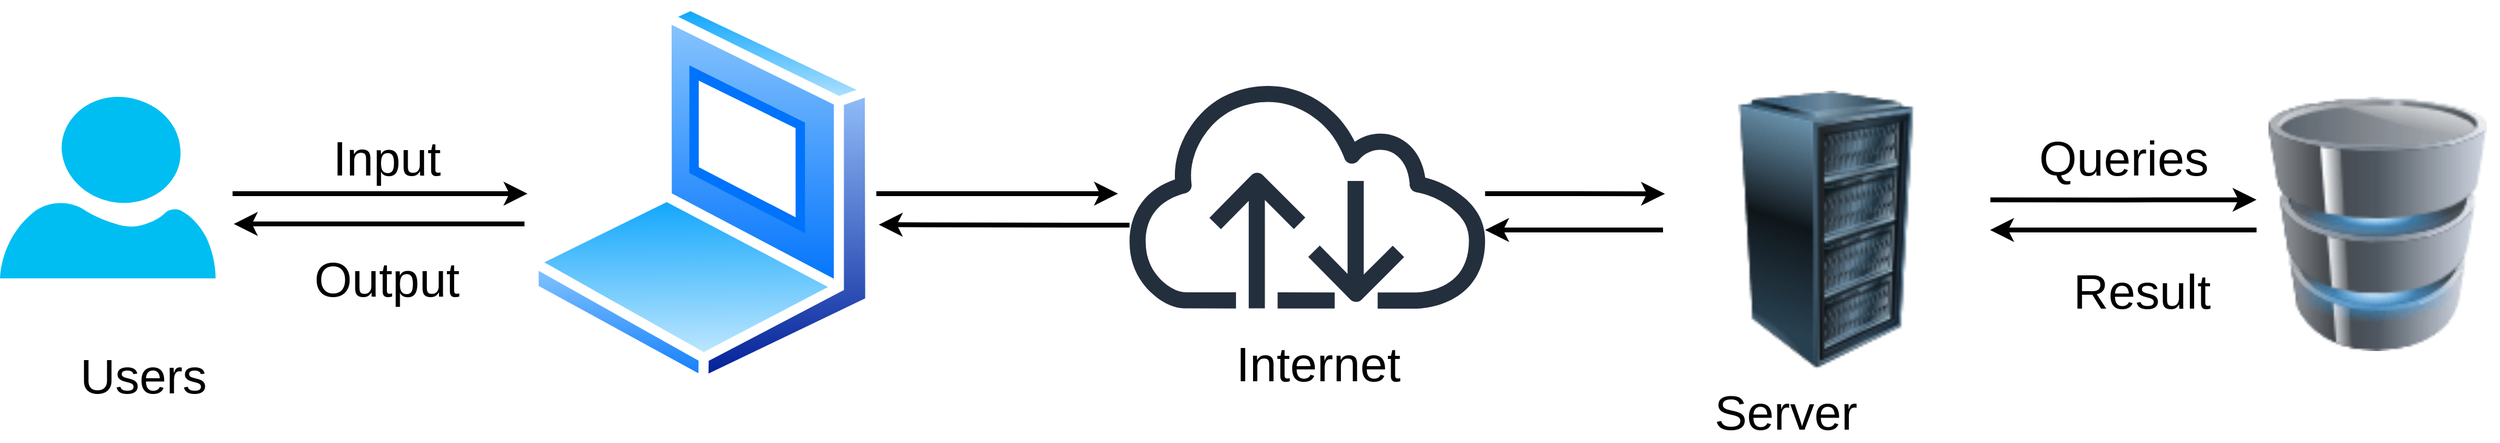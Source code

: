 <mxfile version="16.0.0" type="google"><diagram name="Page-1" id="aaaa8250-4180-3840-79b5-4cada1eebb92"><mxGraphModel dx="3472" dy="-272" grid="1" gridSize="10" guides="1" tooltips="1" connect="1" arrows="1" fold="1" page="1" pageScale="1" pageWidth="850" pageHeight="1100" background="none" math="0" shadow="0"><root><mxCell id="0"/><mxCell id="1" parent="0"/><mxCell id="Ua_Un3cJiL6vFA97eRsB-7" style="edgeStyle=orthogonalEdgeStyle;rounded=0;orthogonalLoop=1;jettySize=auto;html=1;fontSize=40;strokeWidth=4;endSize=7;" edge="1" parent="1" target="Ua_Un3cJiL6vFA97eRsB-2"><mxGeometry relative="1" as="geometry"><mxPoint x="769" y="2445" as="sourcePoint"/><mxPoint x="1018.988" y="2469.96" as="targetPoint"/><Array as="points"><mxPoint x="769" y="2445"/></Array></mxGeometry></mxCell><mxCell id="Ua_Un3cJiL6vFA97eRsB-1" value="" style="verticalLabelPosition=bottom;html=1;verticalAlign=top;align=center;strokeColor=none;fillColor=#00BEF2;shape=mxgraph.azure.user;" vertex="1" parent="1"><mxGeometry x="577" y="2365" width="178" height="150" as="geometry"/></mxCell><mxCell id="Ua_Un3cJiL6vFA97eRsB-9" style="edgeStyle=orthogonalEdgeStyle;rounded=0;orthogonalLoop=1;jettySize=auto;html=1;fontSize=40;strokeWidth=4;endSize=7;" edge="1" parent="1"><mxGeometry relative="1" as="geometry"><mxPoint x="1010" y="2470" as="sourcePoint"/><mxPoint x="770" y="2470" as="targetPoint"/><Array as="points"><mxPoint x="1010" y="2470"/><mxPoint x="770" y="2470"/></Array></mxGeometry></mxCell><mxCell id="Ua_Un3cJiL6vFA97eRsB-11" style="edgeStyle=orthogonalEdgeStyle;rounded=0;orthogonalLoop=1;jettySize=auto;html=1;fontSize=40;endSize=7;strokeWidth=4;" edge="1" parent="1" source="Ua_Un3cJiL6vFA97eRsB-2"><mxGeometry relative="1" as="geometry"><mxPoint x="1500" y="2445" as="targetPoint"/></mxGeometry></mxCell><mxCell id="Ua_Un3cJiL6vFA97eRsB-2" value="" style="aspect=fixed;perimeter=ellipsePerimeter;html=1;align=center;shadow=0;dashed=0;spacingTop=3;image;image=img/lib/active_directory/laptop_client.svg;" vertex="1" parent="1"><mxGeometry x="1012.5" y="2285" width="288" height="320" as="geometry"/></mxCell><mxCell id="Ua_Un3cJiL6vFA97eRsB-27" style="edgeStyle=orthogonalEdgeStyle;rounded=0;orthogonalLoop=1;jettySize=auto;html=1;entryX=1;entryY=0.5;entryDx=0;entryDy=0;fontSize=40;endSize=7;strokeWidth=4;" edge="1" parent="1" source="Ua_Un3cJiL6vFA97eRsB-4" target="Ua_Un3cJiL6vFA97eRsB-5"><mxGeometry relative="1" as="geometry"><Array as="points"><mxPoint x="2380" y="2475"/><mxPoint x="2380" y="2475"/></Array></mxGeometry></mxCell><mxCell id="Ua_Un3cJiL6vFA97eRsB-4" value="" style="image;html=1;image=img/lib/clip_art/computers/Database_128x128.png" vertex="1" parent="1"><mxGeometry x="2440" y="2365" width="200" height="210" as="geometry"/></mxCell><mxCell id="Ua_Un3cJiL6vFA97eRsB-26" style="edgeStyle=orthogonalEdgeStyle;rounded=0;orthogonalLoop=1;jettySize=auto;html=1;exitX=1.001;exitY=0.392;exitDx=0;exitDy=0;entryX=0;entryY=0.405;entryDx=0;entryDy=0;entryPerimeter=0;fontSize=40;endSize=7;strokeWidth=4;exitPerimeter=0;" edge="1" parent="1" source="Ua_Un3cJiL6vFA97eRsB-5" target="Ua_Un3cJiL6vFA97eRsB-4"><mxGeometry relative="1" as="geometry"><Array as="points"/></mxGeometry></mxCell><mxCell id="Ua_Un3cJiL6vFA97eRsB-28" style="edgeStyle=orthogonalEdgeStyle;rounded=0;orthogonalLoop=1;jettySize=auto;html=1;fontSize=40;endSize=7;strokeWidth=4;" edge="1" parent="1" source="Ua_Un3cJiL6vFA97eRsB-5" target="Ua_Un3cJiL6vFA97eRsB-13"><mxGeometry relative="1" as="geometry"><Array as="points"><mxPoint x="1840" y="2475"/><mxPoint x="1840" y="2475"/></Array></mxGeometry></mxCell><mxCell id="Ua_Un3cJiL6vFA97eRsB-5" value="" style="image;html=1;image=img/lib/clip_art/computers/Server_Rack_128x128.png" vertex="1" parent="1"><mxGeometry x="1950" y="2360" width="270" height="230" as="geometry"/></mxCell><mxCell id="Ua_Un3cJiL6vFA97eRsB-6" value="&lt;font style=&quot;font-size: 40px&quot;&gt;Users&lt;/font&gt;" style="text;html=1;align=center;verticalAlign=middle;resizable=0;points=[];autosize=1;strokeColor=none;fillColor=none;" vertex="1" parent="1"><mxGeometry x="635" y="2580" width="120" height="30" as="geometry"/></mxCell><mxCell id="Ua_Un3cJiL6vFA97eRsB-8" value="Input" style="text;html=1;align=center;verticalAlign=middle;resizable=0;points=[];autosize=1;strokeColor=none;fillColor=none;fontSize=40;" vertex="1" parent="1"><mxGeometry x="845.5" y="2390" width="100" height="50" as="geometry"/></mxCell><mxCell id="Ua_Un3cJiL6vFA97eRsB-10" value="Output" style="text;html=1;align=center;verticalAlign=middle;resizable=0;points=[];autosize=1;strokeColor=none;fillColor=none;fontSize=40;" vertex="1" parent="1"><mxGeometry x="825.5" y="2490" width="140" height="50" as="geometry"/></mxCell><mxCell id="Ua_Un3cJiL6vFA97eRsB-12" value="Internet" style="text;html=1;align=center;verticalAlign=middle;resizable=0;points=[];autosize=1;strokeColor=none;fillColor=none;fontSize=40;" vertex="1" parent="1"><mxGeometry x="1590" y="2560" width="150" height="50" as="geometry"/></mxCell><mxCell id="Ua_Un3cJiL6vFA97eRsB-16" style="edgeStyle=orthogonalEdgeStyle;rounded=0;orthogonalLoop=1;jettySize=auto;html=1;entryX=0.006;entryY=0.37;entryDx=0;entryDy=0;entryPerimeter=0;fontSize=40;strokeWidth=4;endSize=7;" edge="1" parent="1" source="Ua_Un3cJiL6vFA97eRsB-13" target="Ua_Un3cJiL6vFA97eRsB-5"><mxGeometry relative="1" as="geometry"/></mxCell><mxCell id="Ua_Un3cJiL6vFA97eRsB-30" style="edgeStyle=orthogonalEdgeStyle;rounded=0;orthogonalLoop=1;jettySize=auto;html=1;entryX=1.007;entryY=0.58;entryDx=0;entryDy=0;entryPerimeter=0;fontSize=40;endSize=7;strokeWidth=4;" edge="1" parent="1" source="Ua_Un3cJiL6vFA97eRsB-13" target="Ua_Un3cJiL6vFA97eRsB-2"><mxGeometry relative="1" as="geometry"><Array as="points"><mxPoint x="1460" y="2471"/><mxPoint x="1460" y="2471"/></Array></mxGeometry></mxCell><mxCell id="Ua_Un3cJiL6vFA97eRsB-13" value="" style="sketch=0;outlineConnect=0;fontColor=#232F3E;gradientColor=none;fillColor=#232F3D;strokeColor=none;dashed=0;verticalLabelPosition=bottom;verticalAlign=top;align=center;html=1;fontSize=12;fontStyle=0;aspect=fixed;pointerEvents=1;shape=mxgraph.aws4.internet;" vertex="1" parent="1"><mxGeometry x="1501.95" y="2350" width="308.75" height="190" as="geometry"/></mxCell><mxCell id="Ua_Un3cJiL6vFA97eRsB-20" value="Queries" style="text;html=1;align=center;verticalAlign=middle;resizable=0;points=[];autosize=1;strokeColor=none;fillColor=none;fontSize=40;" vertex="1" parent="1"><mxGeometry x="2250" y="2390" width="160" height="50" as="geometry"/></mxCell><mxCell id="Ua_Un3cJiL6vFA97eRsB-22" value="Result" style="text;html=1;align=center;verticalAlign=middle;resizable=0;points=[];autosize=1;strokeColor=none;fillColor=none;fontSize=40;" vertex="1" parent="1"><mxGeometry x="2280" y="2500" width="130" height="50" as="geometry"/></mxCell><mxCell id="Ua_Un3cJiL6vFA97eRsB-24" value="Server" style="text;html=1;align=center;verticalAlign=middle;resizable=0;points=[];autosize=1;strokeColor=none;fillColor=none;fontSize=40;" vertex="1" parent="1"><mxGeometry x="1986" y="2600" width="130" height="50" as="geometry"/></mxCell></root></mxGraphModel></diagram></mxfile>
